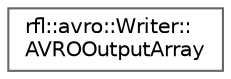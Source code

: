 digraph "类继承关系图"
{
 // LATEX_PDF_SIZE
  bgcolor="transparent";
  edge [fontname=Helvetica,fontsize=10,labelfontname=Helvetica,labelfontsize=10];
  node [fontname=Helvetica,fontsize=10,shape=box,height=0.2,width=0.4];
  rankdir="LR";
  Node0 [id="Node000000",label="rfl::avro::Writer::\lAVROOutputArray",height=0.2,width=0.4,color="grey40", fillcolor="white", style="filled",URL="$structrfl_1_1avro_1_1_writer_1_1_a_v_r_o_output_array.html",tooltip=" "];
}
